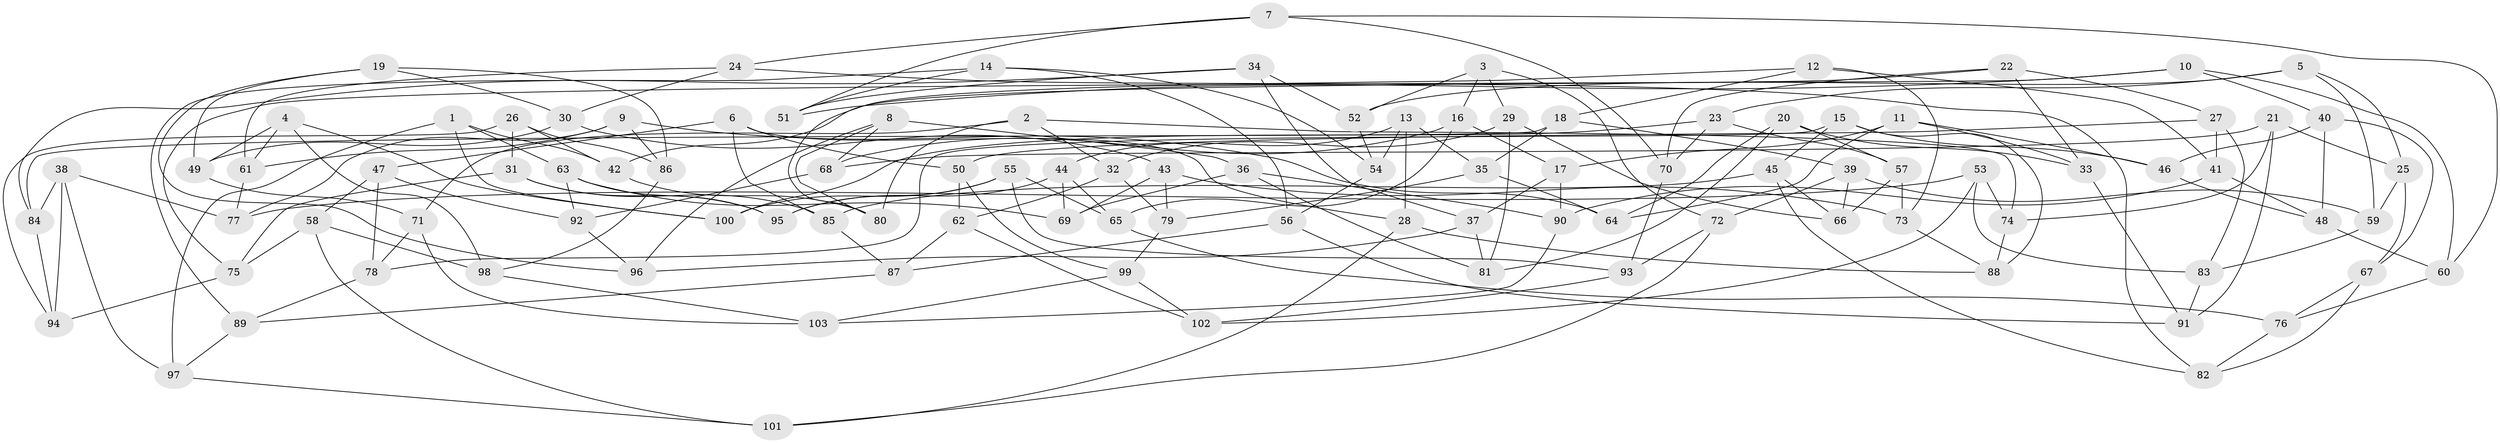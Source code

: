 // coarse degree distribution, {8: 0.041666666666666664, 4: 0.6527777777777778, 6: 0.25, 5: 0.013888888888888888, 10: 0.027777777777777776, 3: 0.013888888888888888}
// Generated by graph-tools (version 1.1) at 2025/20/03/04/25 18:20:44]
// undirected, 103 vertices, 206 edges
graph export_dot {
graph [start="1"]
  node [color=gray90,style=filled];
  1;
  2;
  3;
  4;
  5;
  6;
  7;
  8;
  9;
  10;
  11;
  12;
  13;
  14;
  15;
  16;
  17;
  18;
  19;
  20;
  21;
  22;
  23;
  24;
  25;
  26;
  27;
  28;
  29;
  30;
  31;
  32;
  33;
  34;
  35;
  36;
  37;
  38;
  39;
  40;
  41;
  42;
  43;
  44;
  45;
  46;
  47;
  48;
  49;
  50;
  51;
  52;
  53;
  54;
  55;
  56;
  57;
  58;
  59;
  60;
  61;
  62;
  63;
  64;
  65;
  66;
  67;
  68;
  69;
  70;
  71;
  72;
  73;
  74;
  75;
  76;
  77;
  78;
  79;
  80;
  81;
  82;
  83;
  84;
  85;
  86;
  87;
  88;
  89;
  90;
  91;
  92;
  93;
  94;
  95;
  96;
  97;
  98;
  99;
  100;
  101;
  102;
  103;
  1 -- 42;
  1 -- 97;
  1 -- 100;
  1 -- 63;
  2 -- 80;
  2 -- 71;
  2 -- 32;
  2 -- 74;
  3 -- 29;
  3 -- 16;
  3 -- 52;
  3 -- 72;
  4 -- 100;
  4 -- 98;
  4 -- 49;
  4 -- 61;
  5 -- 52;
  5 -- 59;
  5 -- 25;
  5 -- 23;
  6 -- 47;
  6 -- 85;
  6 -- 50;
  6 -- 28;
  7 -- 51;
  7 -- 24;
  7 -- 70;
  7 -- 60;
  8 -- 96;
  8 -- 80;
  8 -- 68;
  8 -- 36;
  9 -- 86;
  9 -- 64;
  9 -- 77;
  9 -- 61;
  10 -- 75;
  10 -- 60;
  10 -- 40;
  10 -- 51;
  11 -- 33;
  11 -- 64;
  11 -- 46;
  11 -- 17;
  12 -- 41;
  12 -- 80;
  12 -- 18;
  12 -- 73;
  13 -- 28;
  13 -- 44;
  13 -- 54;
  13 -- 35;
  14 -- 51;
  14 -- 56;
  14 -- 89;
  14 -- 54;
  15 -- 78;
  15 -- 45;
  15 -- 88;
  15 -- 46;
  16 -- 65;
  16 -- 68;
  16 -- 17;
  17 -- 37;
  17 -- 90;
  18 -- 39;
  18 -- 84;
  18 -- 35;
  19 -- 86;
  19 -- 49;
  19 -- 96;
  19 -- 30;
  20 -- 57;
  20 -- 33;
  20 -- 81;
  20 -- 64;
  21 -- 68;
  21 -- 91;
  21 -- 25;
  21 -- 74;
  22 -- 42;
  22 -- 70;
  22 -- 33;
  22 -- 27;
  23 -- 100;
  23 -- 70;
  23 -- 57;
  24 -- 82;
  24 -- 30;
  24 -- 61;
  25 -- 67;
  25 -- 59;
  26 -- 94;
  26 -- 86;
  26 -- 42;
  26 -- 31;
  27 -- 41;
  27 -- 83;
  27 -- 50;
  28 -- 101;
  28 -- 88;
  29 -- 66;
  29 -- 81;
  29 -- 32;
  30 -- 49;
  30 -- 43;
  31 -- 75;
  31 -- 85;
  31 -- 95;
  32 -- 62;
  32 -- 79;
  33 -- 91;
  34 -- 52;
  34 -- 84;
  34 -- 37;
  34 -- 51;
  35 -- 64;
  35 -- 79;
  36 -- 81;
  36 -- 90;
  36 -- 69;
  37 -- 96;
  37 -- 81;
  38 -- 94;
  38 -- 97;
  38 -- 77;
  38 -- 84;
  39 -- 59;
  39 -- 66;
  39 -- 72;
  40 -- 46;
  40 -- 48;
  40 -- 67;
  41 -- 90;
  41 -- 48;
  42 -- 80;
  43 -- 73;
  43 -- 79;
  43 -- 69;
  44 -- 65;
  44 -- 95;
  44 -- 69;
  45 -- 66;
  45 -- 82;
  45 -- 85;
  46 -- 48;
  47 -- 58;
  47 -- 92;
  47 -- 78;
  48 -- 60;
  49 -- 71;
  50 -- 62;
  50 -- 99;
  52 -- 54;
  53 -- 74;
  53 -- 83;
  53 -- 102;
  53 -- 77;
  54 -- 56;
  55 -- 93;
  55 -- 100;
  55 -- 65;
  55 -- 95;
  56 -- 91;
  56 -- 87;
  57 -- 73;
  57 -- 66;
  58 -- 98;
  58 -- 101;
  58 -- 75;
  59 -- 83;
  60 -- 76;
  61 -- 77;
  62 -- 87;
  62 -- 102;
  63 -- 69;
  63 -- 95;
  63 -- 92;
  65 -- 76;
  67 -- 82;
  67 -- 76;
  68 -- 92;
  70 -- 93;
  71 -- 103;
  71 -- 78;
  72 -- 101;
  72 -- 93;
  73 -- 88;
  74 -- 88;
  75 -- 94;
  76 -- 82;
  78 -- 89;
  79 -- 99;
  83 -- 91;
  84 -- 94;
  85 -- 87;
  86 -- 98;
  87 -- 89;
  89 -- 97;
  90 -- 103;
  92 -- 96;
  93 -- 102;
  97 -- 101;
  98 -- 103;
  99 -- 103;
  99 -- 102;
}
